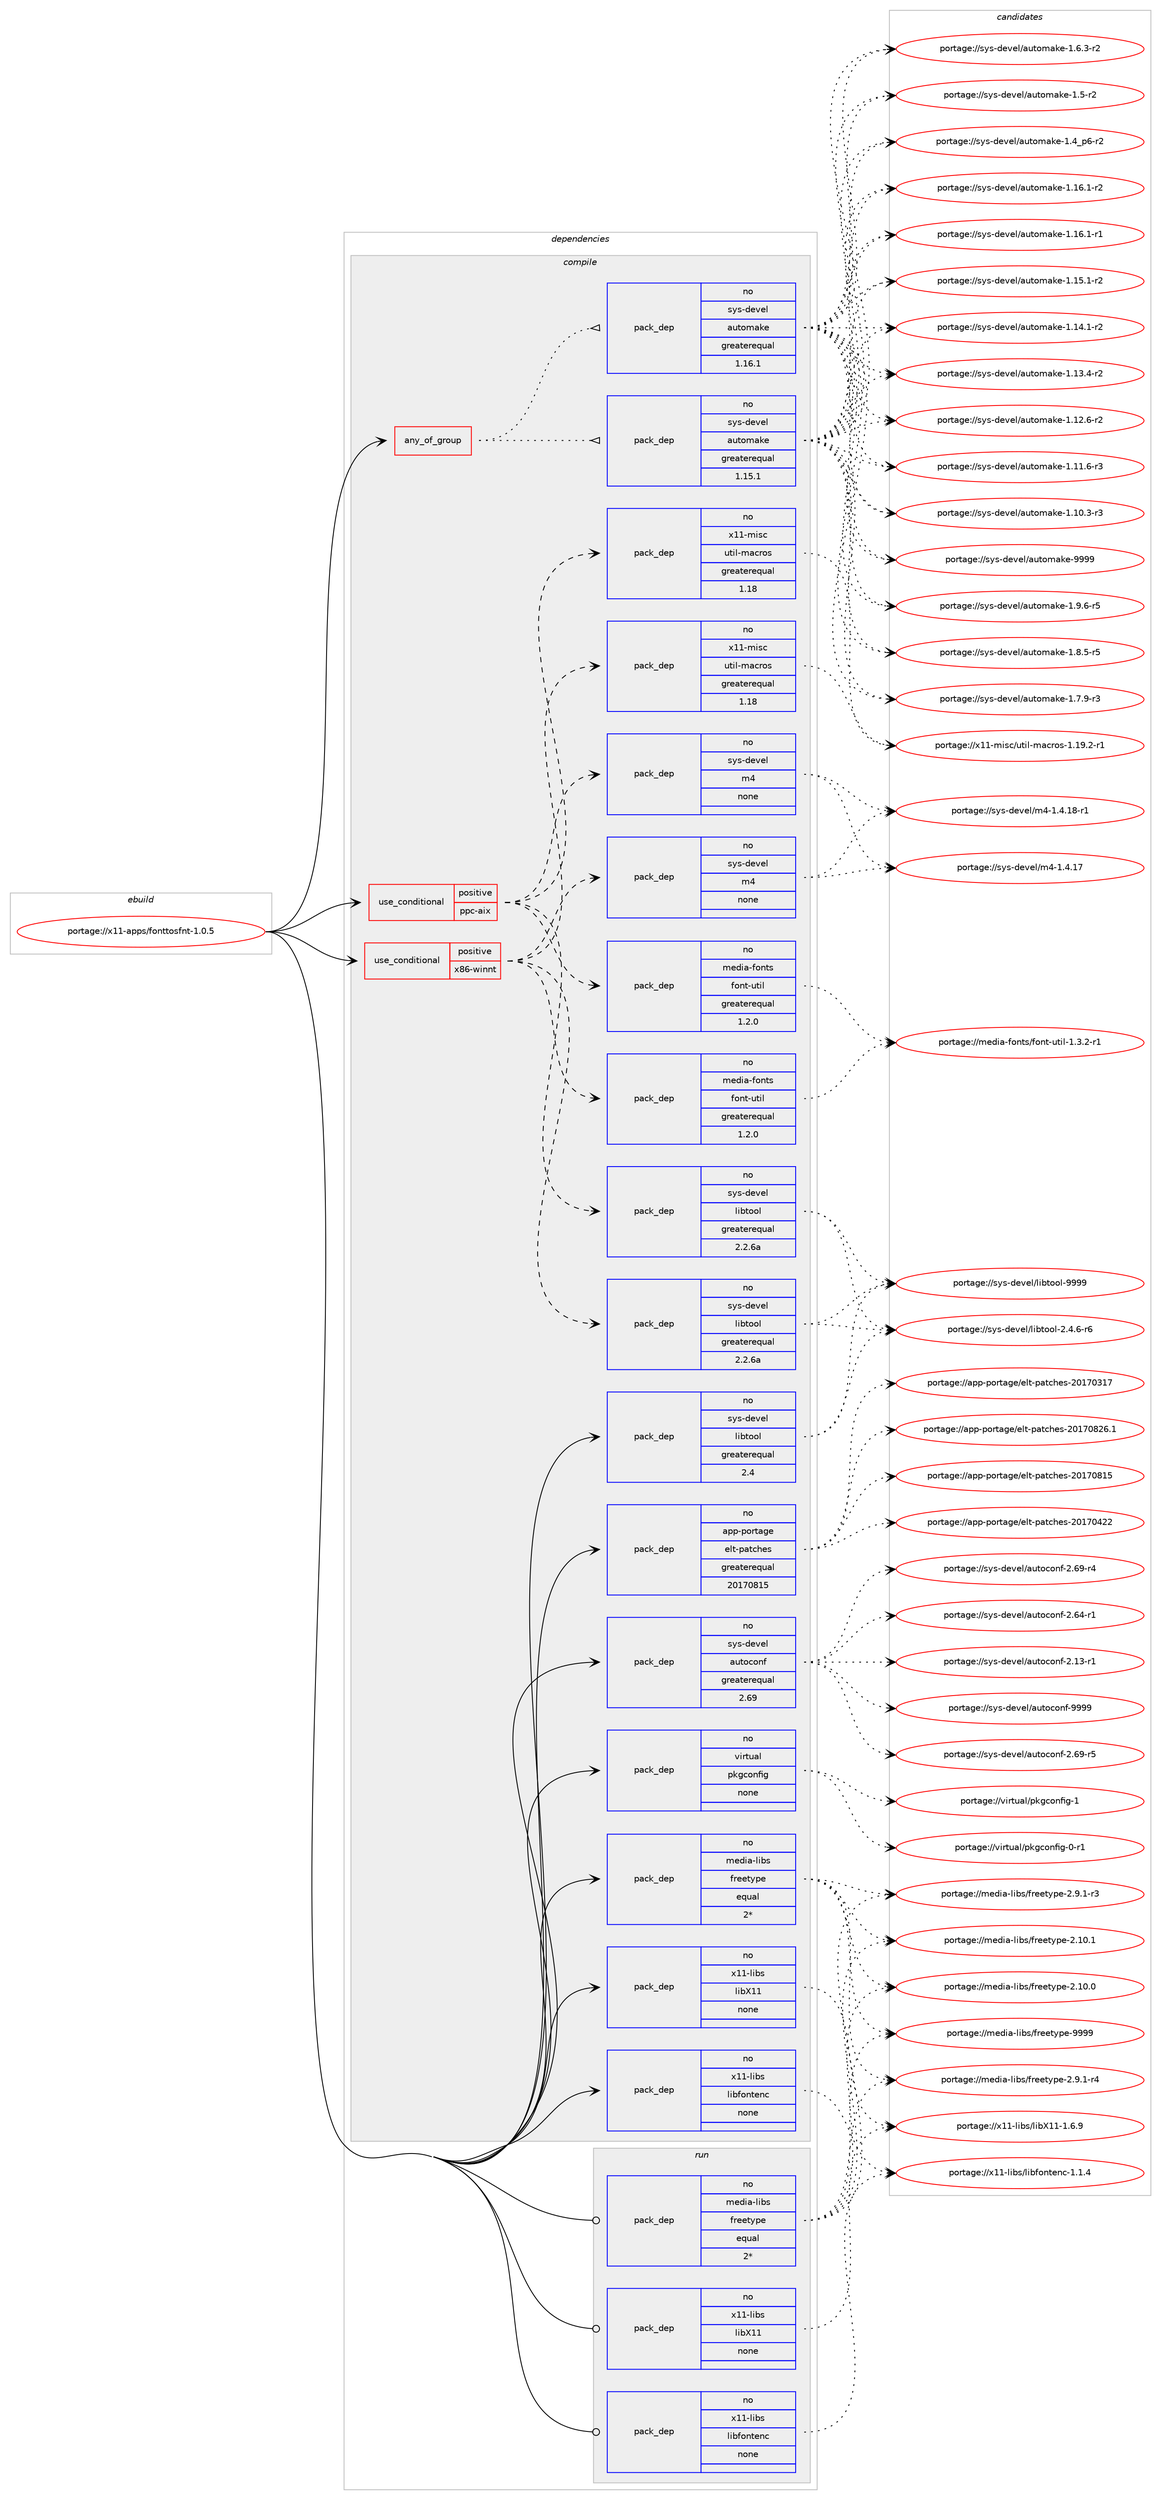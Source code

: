 digraph prolog {

# *************
# Graph options
# *************

newrank=true;
concentrate=true;
compound=true;
graph [rankdir=LR,fontname=Helvetica,fontsize=10,ranksep=1.5];#, ranksep=2.5, nodesep=0.2];
edge  [arrowhead=vee];
node  [fontname=Helvetica,fontsize=10];

# **********
# The ebuild
# **********

subgraph cluster_leftcol {
color=gray;
rank=same;
label=<<i>ebuild</i>>;
id [label="portage://x11-apps/fonttosfnt-1.0.5", color=red, width=4, href="../x11-apps/fonttosfnt-1.0.5.svg"];
}

# ****************
# The dependencies
# ****************

subgraph cluster_midcol {
color=gray;
label=<<i>dependencies</i>>;
subgraph cluster_compile {
fillcolor="#eeeeee";
style=filled;
label=<<i>compile</i>>;
subgraph any423 {
dependency22141 [label=<<TABLE BORDER="0" CELLBORDER="1" CELLSPACING="0" CELLPADDING="4"><TR><TD CELLPADDING="10">any_of_group</TD></TR></TABLE>>, shape=none, color=red];subgraph pack18807 {
dependency22142 [label=<<TABLE BORDER="0" CELLBORDER="1" CELLSPACING="0" CELLPADDING="4" WIDTH="220"><TR><TD ROWSPAN="6" CELLPADDING="30">pack_dep</TD></TR><TR><TD WIDTH="110">no</TD></TR><TR><TD>sys-devel</TD></TR><TR><TD>automake</TD></TR><TR><TD>greaterequal</TD></TR><TR><TD>1.16.1</TD></TR></TABLE>>, shape=none, color=blue];
}
dependency22141:e -> dependency22142:w [weight=20,style="dotted",arrowhead="oinv"];
subgraph pack18808 {
dependency22143 [label=<<TABLE BORDER="0" CELLBORDER="1" CELLSPACING="0" CELLPADDING="4" WIDTH="220"><TR><TD ROWSPAN="6" CELLPADDING="30">pack_dep</TD></TR><TR><TD WIDTH="110">no</TD></TR><TR><TD>sys-devel</TD></TR><TR><TD>automake</TD></TR><TR><TD>greaterequal</TD></TR><TR><TD>1.15.1</TD></TR></TABLE>>, shape=none, color=blue];
}
dependency22141:e -> dependency22143:w [weight=20,style="dotted",arrowhead="oinv"];
}
id:e -> dependency22141:w [weight=20,style="solid",arrowhead="vee"];
subgraph cond2896 {
dependency22144 [label=<<TABLE BORDER="0" CELLBORDER="1" CELLSPACING="0" CELLPADDING="4"><TR><TD ROWSPAN="3" CELLPADDING="10">use_conditional</TD></TR><TR><TD>positive</TD></TR><TR><TD>ppc-aix</TD></TR></TABLE>>, shape=none, color=red];
subgraph pack18809 {
dependency22145 [label=<<TABLE BORDER="0" CELLBORDER="1" CELLSPACING="0" CELLPADDING="4" WIDTH="220"><TR><TD ROWSPAN="6" CELLPADDING="30">pack_dep</TD></TR><TR><TD WIDTH="110">no</TD></TR><TR><TD>sys-devel</TD></TR><TR><TD>libtool</TD></TR><TR><TD>greaterequal</TD></TR><TR><TD>2.2.6a</TD></TR></TABLE>>, shape=none, color=blue];
}
dependency22144:e -> dependency22145:w [weight=20,style="dashed",arrowhead="vee"];
subgraph pack18810 {
dependency22146 [label=<<TABLE BORDER="0" CELLBORDER="1" CELLSPACING="0" CELLPADDING="4" WIDTH="220"><TR><TD ROWSPAN="6" CELLPADDING="30">pack_dep</TD></TR><TR><TD WIDTH="110">no</TD></TR><TR><TD>sys-devel</TD></TR><TR><TD>m4</TD></TR><TR><TD>none</TD></TR><TR><TD></TD></TR></TABLE>>, shape=none, color=blue];
}
dependency22144:e -> dependency22146:w [weight=20,style="dashed",arrowhead="vee"];
subgraph pack18811 {
dependency22147 [label=<<TABLE BORDER="0" CELLBORDER="1" CELLSPACING="0" CELLPADDING="4" WIDTH="220"><TR><TD ROWSPAN="6" CELLPADDING="30">pack_dep</TD></TR><TR><TD WIDTH="110">no</TD></TR><TR><TD>x11-misc</TD></TR><TR><TD>util-macros</TD></TR><TR><TD>greaterequal</TD></TR><TR><TD>1.18</TD></TR></TABLE>>, shape=none, color=blue];
}
dependency22144:e -> dependency22147:w [weight=20,style="dashed",arrowhead="vee"];
subgraph pack18812 {
dependency22148 [label=<<TABLE BORDER="0" CELLBORDER="1" CELLSPACING="0" CELLPADDING="4" WIDTH="220"><TR><TD ROWSPAN="6" CELLPADDING="30">pack_dep</TD></TR><TR><TD WIDTH="110">no</TD></TR><TR><TD>media-fonts</TD></TR><TR><TD>font-util</TD></TR><TR><TD>greaterequal</TD></TR><TR><TD>1.2.0</TD></TR></TABLE>>, shape=none, color=blue];
}
dependency22144:e -> dependency22148:w [weight=20,style="dashed",arrowhead="vee"];
}
id:e -> dependency22144:w [weight=20,style="solid",arrowhead="vee"];
subgraph cond2897 {
dependency22149 [label=<<TABLE BORDER="0" CELLBORDER="1" CELLSPACING="0" CELLPADDING="4"><TR><TD ROWSPAN="3" CELLPADDING="10">use_conditional</TD></TR><TR><TD>positive</TD></TR><TR><TD>x86-winnt</TD></TR></TABLE>>, shape=none, color=red];
subgraph pack18813 {
dependency22150 [label=<<TABLE BORDER="0" CELLBORDER="1" CELLSPACING="0" CELLPADDING="4" WIDTH="220"><TR><TD ROWSPAN="6" CELLPADDING="30">pack_dep</TD></TR><TR><TD WIDTH="110">no</TD></TR><TR><TD>sys-devel</TD></TR><TR><TD>libtool</TD></TR><TR><TD>greaterequal</TD></TR><TR><TD>2.2.6a</TD></TR></TABLE>>, shape=none, color=blue];
}
dependency22149:e -> dependency22150:w [weight=20,style="dashed",arrowhead="vee"];
subgraph pack18814 {
dependency22151 [label=<<TABLE BORDER="0" CELLBORDER="1" CELLSPACING="0" CELLPADDING="4" WIDTH="220"><TR><TD ROWSPAN="6" CELLPADDING="30">pack_dep</TD></TR><TR><TD WIDTH="110">no</TD></TR><TR><TD>sys-devel</TD></TR><TR><TD>m4</TD></TR><TR><TD>none</TD></TR><TR><TD></TD></TR></TABLE>>, shape=none, color=blue];
}
dependency22149:e -> dependency22151:w [weight=20,style="dashed",arrowhead="vee"];
subgraph pack18815 {
dependency22152 [label=<<TABLE BORDER="0" CELLBORDER="1" CELLSPACING="0" CELLPADDING="4" WIDTH="220"><TR><TD ROWSPAN="6" CELLPADDING="30">pack_dep</TD></TR><TR><TD WIDTH="110">no</TD></TR><TR><TD>x11-misc</TD></TR><TR><TD>util-macros</TD></TR><TR><TD>greaterequal</TD></TR><TR><TD>1.18</TD></TR></TABLE>>, shape=none, color=blue];
}
dependency22149:e -> dependency22152:w [weight=20,style="dashed",arrowhead="vee"];
subgraph pack18816 {
dependency22153 [label=<<TABLE BORDER="0" CELLBORDER="1" CELLSPACING="0" CELLPADDING="4" WIDTH="220"><TR><TD ROWSPAN="6" CELLPADDING="30">pack_dep</TD></TR><TR><TD WIDTH="110">no</TD></TR><TR><TD>media-fonts</TD></TR><TR><TD>font-util</TD></TR><TR><TD>greaterequal</TD></TR><TR><TD>1.2.0</TD></TR></TABLE>>, shape=none, color=blue];
}
dependency22149:e -> dependency22153:w [weight=20,style="dashed",arrowhead="vee"];
}
id:e -> dependency22149:w [weight=20,style="solid",arrowhead="vee"];
subgraph pack18817 {
dependency22154 [label=<<TABLE BORDER="0" CELLBORDER="1" CELLSPACING="0" CELLPADDING="4" WIDTH="220"><TR><TD ROWSPAN="6" CELLPADDING="30">pack_dep</TD></TR><TR><TD WIDTH="110">no</TD></TR><TR><TD>app-portage</TD></TR><TR><TD>elt-patches</TD></TR><TR><TD>greaterequal</TD></TR><TR><TD>20170815</TD></TR></TABLE>>, shape=none, color=blue];
}
id:e -> dependency22154:w [weight=20,style="solid",arrowhead="vee"];
subgraph pack18818 {
dependency22155 [label=<<TABLE BORDER="0" CELLBORDER="1" CELLSPACING="0" CELLPADDING="4" WIDTH="220"><TR><TD ROWSPAN="6" CELLPADDING="30">pack_dep</TD></TR><TR><TD WIDTH="110">no</TD></TR><TR><TD>media-libs</TD></TR><TR><TD>freetype</TD></TR><TR><TD>equal</TD></TR><TR><TD>2*</TD></TR></TABLE>>, shape=none, color=blue];
}
id:e -> dependency22155:w [weight=20,style="solid",arrowhead="vee"];
subgraph pack18819 {
dependency22156 [label=<<TABLE BORDER="0" CELLBORDER="1" CELLSPACING="0" CELLPADDING="4" WIDTH="220"><TR><TD ROWSPAN="6" CELLPADDING="30">pack_dep</TD></TR><TR><TD WIDTH="110">no</TD></TR><TR><TD>sys-devel</TD></TR><TR><TD>autoconf</TD></TR><TR><TD>greaterequal</TD></TR><TR><TD>2.69</TD></TR></TABLE>>, shape=none, color=blue];
}
id:e -> dependency22156:w [weight=20,style="solid",arrowhead="vee"];
subgraph pack18820 {
dependency22157 [label=<<TABLE BORDER="0" CELLBORDER="1" CELLSPACING="0" CELLPADDING="4" WIDTH="220"><TR><TD ROWSPAN="6" CELLPADDING="30">pack_dep</TD></TR><TR><TD WIDTH="110">no</TD></TR><TR><TD>sys-devel</TD></TR><TR><TD>libtool</TD></TR><TR><TD>greaterequal</TD></TR><TR><TD>2.4</TD></TR></TABLE>>, shape=none, color=blue];
}
id:e -> dependency22157:w [weight=20,style="solid",arrowhead="vee"];
subgraph pack18821 {
dependency22158 [label=<<TABLE BORDER="0" CELLBORDER="1" CELLSPACING="0" CELLPADDING="4" WIDTH="220"><TR><TD ROWSPAN="6" CELLPADDING="30">pack_dep</TD></TR><TR><TD WIDTH="110">no</TD></TR><TR><TD>virtual</TD></TR><TR><TD>pkgconfig</TD></TR><TR><TD>none</TD></TR><TR><TD></TD></TR></TABLE>>, shape=none, color=blue];
}
id:e -> dependency22158:w [weight=20,style="solid",arrowhead="vee"];
subgraph pack18822 {
dependency22159 [label=<<TABLE BORDER="0" CELLBORDER="1" CELLSPACING="0" CELLPADDING="4" WIDTH="220"><TR><TD ROWSPAN="6" CELLPADDING="30">pack_dep</TD></TR><TR><TD WIDTH="110">no</TD></TR><TR><TD>x11-libs</TD></TR><TR><TD>libX11</TD></TR><TR><TD>none</TD></TR><TR><TD></TD></TR></TABLE>>, shape=none, color=blue];
}
id:e -> dependency22159:w [weight=20,style="solid",arrowhead="vee"];
subgraph pack18823 {
dependency22160 [label=<<TABLE BORDER="0" CELLBORDER="1" CELLSPACING="0" CELLPADDING="4" WIDTH="220"><TR><TD ROWSPAN="6" CELLPADDING="30">pack_dep</TD></TR><TR><TD WIDTH="110">no</TD></TR><TR><TD>x11-libs</TD></TR><TR><TD>libfontenc</TD></TR><TR><TD>none</TD></TR><TR><TD></TD></TR></TABLE>>, shape=none, color=blue];
}
id:e -> dependency22160:w [weight=20,style="solid",arrowhead="vee"];
}
subgraph cluster_compileandrun {
fillcolor="#eeeeee";
style=filled;
label=<<i>compile and run</i>>;
}
subgraph cluster_run {
fillcolor="#eeeeee";
style=filled;
label=<<i>run</i>>;
subgraph pack18824 {
dependency22161 [label=<<TABLE BORDER="0" CELLBORDER="1" CELLSPACING="0" CELLPADDING="4" WIDTH="220"><TR><TD ROWSPAN="6" CELLPADDING="30">pack_dep</TD></TR><TR><TD WIDTH="110">no</TD></TR><TR><TD>media-libs</TD></TR><TR><TD>freetype</TD></TR><TR><TD>equal</TD></TR><TR><TD>2*</TD></TR></TABLE>>, shape=none, color=blue];
}
id:e -> dependency22161:w [weight=20,style="solid",arrowhead="odot"];
subgraph pack18825 {
dependency22162 [label=<<TABLE BORDER="0" CELLBORDER="1" CELLSPACING="0" CELLPADDING="4" WIDTH="220"><TR><TD ROWSPAN="6" CELLPADDING="30">pack_dep</TD></TR><TR><TD WIDTH="110">no</TD></TR><TR><TD>x11-libs</TD></TR><TR><TD>libX11</TD></TR><TR><TD>none</TD></TR><TR><TD></TD></TR></TABLE>>, shape=none, color=blue];
}
id:e -> dependency22162:w [weight=20,style="solid",arrowhead="odot"];
subgraph pack18826 {
dependency22163 [label=<<TABLE BORDER="0" CELLBORDER="1" CELLSPACING="0" CELLPADDING="4" WIDTH="220"><TR><TD ROWSPAN="6" CELLPADDING="30">pack_dep</TD></TR><TR><TD WIDTH="110">no</TD></TR><TR><TD>x11-libs</TD></TR><TR><TD>libfontenc</TD></TR><TR><TD>none</TD></TR><TR><TD></TD></TR></TABLE>>, shape=none, color=blue];
}
id:e -> dependency22163:w [weight=20,style="solid",arrowhead="odot"];
}
}

# **************
# The candidates
# **************

subgraph cluster_choices {
rank=same;
color=gray;
label=<<i>candidates</i>>;

subgraph choice18807 {
color=black;
nodesep=1;
choice115121115451001011181011084797117116111109971071014557575757 [label="portage://sys-devel/automake-9999", color=red, width=4,href="../sys-devel/automake-9999.svg"];
choice115121115451001011181011084797117116111109971071014549465746544511453 [label="portage://sys-devel/automake-1.9.6-r5", color=red, width=4,href="../sys-devel/automake-1.9.6-r5.svg"];
choice115121115451001011181011084797117116111109971071014549465646534511453 [label="portage://sys-devel/automake-1.8.5-r5", color=red, width=4,href="../sys-devel/automake-1.8.5-r5.svg"];
choice115121115451001011181011084797117116111109971071014549465546574511451 [label="portage://sys-devel/automake-1.7.9-r3", color=red, width=4,href="../sys-devel/automake-1.7.9-r3.svg"];
choice115121115451001011181011084797117116111109971071014549465446514511450 [label="portage://sys-devel/automake-1.6.3-r2", color=red, width=4,href="../sys-devel/automake-1.6.3-r2.svg"];
choice11512111545100101118101108479711711611110997107101454946534511450 [label="portage://sys-devel/automake-1.5-r2", color=red, width=4,href="../sys-devel/automake-1.5-r2.svg"];
choice115121115451001011181011084797117116111109971071014549465295112544511450 [label="portage://sys-devel/automake-1.4_p6-r2", color=red, width=4,href="../sys-devel/automake-1.4_p6-r2.svg"];
choice11512111545100101118101108479711711611110997107101454946495446494511450 [label="portage://sys-devel/automake-1.16.1-r2", color=red, width=4,href="../sys-devel/automake-1.16.1-r2.svg"];
choice11512111545100101118101108479711711611110997107101454946495446494511449 [label="portage://sys-devel/automake-1.16.1-r1", color=red, width=4,href="../sys-devel/automake-1.16.1-r1.svg"];
choice11512111545100101118101108479711711611110997107101454946495346494511450 [label="portage://sys-devel/automake-1.15.1-r2", color=red, width=4,href="../sys-devel/automake-1.15.1-r2.svg"];
choice11512111545100101118101108479711711611110997107101454946495246494511450 [label="portage://sys-devel/automake-1.14.1-r2", color=red, width=4,href="../sys-devel/automake-1.14.1-r2.svg"];
choice11512111545100101118101108479711711611110997107101454946495146524511450 [label="portage://sys-devel/automake-1.13.4-r2", color=red, width=4,href="../sys-devel/automake-1.13.4-r2.svg"];
choice11512111545100101118101108479711711611110997107101454946495046544511450 [label="portage://sys-devel/automake-1.12.6-r2", color=red, width=4,href="../sys-devel/automake-1.12.6-r2.svg"];
choice11512111545100101118101108479711711611110997107101454946494946544511451 [label="portage://sys-devel/automake-1.11.6-r3", color=red, width=4,href="../sys-devel/automake-1.11.6-r3.svg"];
choice11512111545100101118101108479711711611110997107101454946494846514511451 [label="portage://sys-devel/automake-1.10.3-r3", color=red, width=4,href="../sys-devel/automake-1.10.3-r3.svg"];
dependency22142:e -> choice115121115451001011181011084797117116111109971071014557575757:w [style=dotted,weight="100"];
dependency22142:e -> choice115121115451001011181011084797117116111109971071014549465746544511453:w [style=dotted,weight="100"];
dependency22142:e -> choice115121115451001011181011084797117116111109971071014549465646534511453:w [style=dotted,weight="100"];
dependency22142:e -> choice115121115451001011181011084797117116111109971071014549465546574511451:w [style=dotted,weight="100"];
dependency22142:e -> choice115121115451001011181011084797117116111109971071014549465446514511450:w [style=dotted,weight="100"];
dependency22142:e -> choice11512111545100101118101108479711711611110997107101454946534511450:w [style=dotted,weight="100"];
dependency22142:e -> choice115121115451001011181011084797117116111109971071014549465295112544511450:w [style=dotted,weight="100"];
dependency22142:e -> choice11512111545100101118101108479711711611110997107101454946495446494511450:w [style=dotted,weight="100"];
dependency22142:e -> choice11512111545100101118101108479711711611110997107101454946495446494511449:w [style=dotted,weight="100"];
dependency22142:e -> choice11512111545100101118101108479711711611110997107101454946495346494511450:w [style=dotted,weight="100"];
dependency22142:e -> choice11512111545100101118101108479711711611110997107101454946495246494511450:w [style=dotted,weight="100"];
dependency22142:e -> choice11512111545100101118101108479711711611110997107101454946495146524511450:w [style=dotted,weight="100"];
dependency22142:e -> choice11512111545100101118101108479711711611110997107101454946495046544511450:w [style=dotted,weight="100"];
dependency22142:e -> choice11512111545100101118101108479711711611110997107101454946494946544511451:w [style=dotted,weight="100"];
dependency22142:e -> choice11512111545100101118101108479711711611110997107101454946494846514511451:w [style=dotted,weight="100"];
}
subgraph choice18808 {
color=black;
nodesep=1;
choice115121115451001011181011084797117116111109971071014557575757 [label="portage://sys-devel/automake-9999", color=red, width=4,href="../sys-devel/automake-9999.svg"];
choice115121115451001011181011084797117116111109971071014549465746544511453 [label="portage://sys-devel/automake-1.9.6-r5", color=red, width=4,href="../sys-devel/automake-1.9.6-r5.svg"];
choice115121115451001011181011084797117116111109971071014549465646534511453 [label="portage://sys-devel/automake-1.8.5-r5", color=red, width=4,href="../sys-devel/automake-1.8.5-r5.svg"];
choice115121115451001011181011084797117116111109971071014549465546574511451 [label="portage://sys-devel/automake-1.7.9-r3", color=red, width=4,href="../sys-devel/automake-1.7.9-r3.svg"];
choice115121115451001011181011084797117116111109971071014549465446514511450 [label="portage://sys-devel/automake-1.6.3-r2", color=red, width=4,href="../sys-devel/automake-1.6.3-r2.svg"];
choice11512111545100101118101108479711711611110997107101454946534511450 [label="portage://sys-devel/automake-1.5-r2", color=red, width=4,href="../sys-devel/automake-1.5-r2.svg"];
choice115121115451001011181011084797117116111109971071014549465295112544511450 [label="portage://sys-devel/automake-1.4_p6-r2", color=red, width=4,href="../sys-devel/automake-1.4_p6-r2.svg"];
choice11512111545100101118101108479711711611110997107101454946495446494511450 [label="portage://sys-devel/automake-1.16.1-r2", color=red, width=4,href="../sys-devel/automake-1.16.1-r2.svg"];
choice11512111545100101118101108479711711611110997107101454946495446494511449 [label="portage://sys-devel/automake-1.16.1-r1", color=red, width=4,href="../sys-devel/automake-1.16.1-r1.svg"];
choice11512111545100101118101108479711711611110997107101454946495346494511450 [label="portage://sys-devel/automake-1.15.1-r2", color=red, width=4,href="../sys-devel/automake-1.15.1-r2.svg"];
choice11512111545100101118101108479711711611110997107101454946495246494511450 [label="portage://sys-devel/automake-1.14.1-r2", color=red, width=4,href="../sys-devel/automake-1.14.1-r2.svg"];
choice11512111545100101118101108479711711611110997107101454946495146524511450 [label="portage://sys-devel/automake-1.13.4-r2", color=red, width=4,href="../sys-devel/automake-1.13.4-r2.svg"];
choice11512111545100101118101108479711711611110997107101454946495046544511450 [label="portage://sys-devel/automake-1.12.6-r2", color=red, width=4,href="../sys-devel/automake-1.12.6-r2.svg"];
choice11512111545100101118101108479711711611110997107101454946494946544511451 [label="portage://sys-devel/automake-1.11.6-r3", color=red, width=4,href="../sys-devel/automake-1.11.6-r3.svg"];
choice11512111545100101118101108479711711611110997107101454946494846514511451 [label="portage://sys-devel/automake-1.10.3-r3", color=red, width=4,href="../sys-devel/automake-1.10.3-r3.svg"];
dependency22143:e -> choice115121115451001011181011084797117116111109971071014557575757:w [style=dotted,weight="100"];
dependency22143:e -> choice115121115451001011181011084797117116111109971071014549465746544511453:w [style=dotted,weight="100"];
dependency22143:e -> choice115121115451001011181011084797117116111109971071014549465646534511453:w [style=dotted,weight="100"];
dependency22143:e -> choice115121115451001011181011084797117116111109971071014549465546574511451:w [style=dotted,weight="100"];
dependency22143:e -> choice115121115451001011181011084797117116111109971071014549465446514511450:w [style=dotted,weight="100"];
dependency22143:e -> choice11512111545100101118101108479711711611110997107101454946534511450:w [style=dotted,weight="100"];
dependency22143:e -> choice115121115451001011181011084797117116111109971071014549465295112544511450:w [style=dotted,weight="100"];
dependency22143:e -> choice11512111545100101118101108479711711611110997107101454946495446494511450:w [style=dotted,weight="100"];
dependency22143:e -> choice11512111545100101118101108479711711611110997107101454946495446494511449:w [style=dotted,weight="100"];
dependency22143:e -> choice11512111545100101118101108479711711611110997107101454946495346494511450:w [style=dotted,weight="100"];
dependency22143:e -> choice11512111545100101118101108479711711611110997107101454946495246494511450:w [style=dotted,weight="100"];
dependency22143:e -> choice11512111545100101118101108479711711611110997107101454946495146524511450:w [style=dotted,weight="100"];
dependency22143:e -> choice11512111545100101118101108479711711611110997107101454946495046544511450:w [style=dotted,weight="100"];
dependency22143:e -> choice11512111545100101118101108479711711611110997107101454946494946544511451:w [style=dotted,weight="100"];
dependency22143:e -> choice11512111545100101118101108479711711611110997107101454946494846514511451:w [style=dotted,weight="100"];
}
subgraph choice18809 {
color=black;
nodesep=1;
choice1151211154510010111810110847108105981161111111084557575757 [label="portage://sys-devel/libtool-9999", color=red, width=4,href="../sys-devel/libtool-9999.svg"];
choice1151211154510010111810110847108105981161111111084550465246544511454 [label="portage://sys-devel/libtool-2.4.6-r6", color=red, width=4,href="../sys-devel/libtool-2.4.6-r6.svg"];
dependency22145:e -> choice1151211154510010111810110847108105981161111111084557575757:w [style=dotted,weight="100"];
dependency22145:e -> choice1151211154510010111810110847108105981161111111084550465246544511454:w [style=dotted,weight="100"];
}
subgraph choice18810 {
color=black;
nodesep=1;
choice115121115451001011181011084710952454946524649564511449 [label="portage://sys-devel/m4-1.4.18-r1", color=red, width=4,href="../sys-devel/m4-1.4.18-r1.svg"];
choice11512111545100101118101108471095245494652464955 [label="portage://sys-devel/m4-1.4.17", color=red, width=4,href="../sys-devel/m4-1.4.17.svg"];
dependency22146:e -> choice115121115451001011181011084710952454946524649564511449:w [style=dotted,weight="100"];
dependency22146:e -> choice11512111545100101118101108471095245494652464955:w [style=dotted,weight="100"];
}
subgraph choice18811 {
color=black;
nodesep=1;
choice1204949451091051159947117116105108451099799114111115454946495746504511449 [label="portage://x11-misc/util-macros-1.19.2-r1", color=red, width=4,href="../x11-misc/util-macros-1.19.2-r1.svg"];
dependency22147:e -> choice1204949451091051159947117116105108451099799114111115454946495746504511449:w [style=dotted,weight="100"];
}
subgraph choice18812 {
color=black;
nodesep=1;
choice109101100105974510211111011611547102111110116451171161051084549465146504511449 [label="portage://media-fonts/font-util-1.3.2-r1", color=red, width=4,href="../media-fonts/font-util-1.3.2-r1.svg"];
dependency22148:e -> choice109101100105974510211111011611547102111110116451171161051084549465146504511449:w [style=dotted,weight="100"];
}
subgraph choice18813 {
color=black;
nodesep=1;
choice1151211154510010111810110847108105981161111111084557575757 [label="portage://sys-devel/libtool-9999", color=red, width=4,href="../sys-devel/libtool-9999.svg"];
choice1151211154510010111810110847108105981161111111084550465246544511454 [label="portage://sys-devel/libtool-2.4.6-r6", color=red, width=4,href="../sys-devel/libtool-2.4.6-r6.svg"];
dependency22150:e -> choice1151211154510010111810110847108105981161111111084557575757:w [style=dotted,weight="100"];
dependency22150:e -> choice1151211154510010111810110847108105981161111111084550465246544511454:w [style=dotted,weight="100"];
}
subgraph choice18814 {
color=black;
nodesep=1;
choice115121115451001011181011084710952454946524649564511449 [label="portage://sys-devel/m4-1.4.18-r1", color=red, width=4,href="../sys-devel/m4-1.4.18-r1.svg"];
choice11512111545100101118101108471095245494652464955 [label="portage://sys-devel/m4-1.4.17", color=red, width=4,href="../sys-devel/m4-1.4.17.svg"];
dependency22151:e -> choice115121115451001011181011084710952454946524649564511449:w [style=dotted,weight="100"];
dependency22151:e -> choice11512111545100101118101108471095245494652464955:w [style=dotted,weight="100"];
}
subgraph choice18815 {
color=black;
nodesep=1;
choice1204949451091051159947117116105108451099799114111115454946495746504511449 [label="portage://x11-misc/util-macros-1.19.2-r1", color=red, width=4,href="../x11-misc/util-macros-1.19.2-r1.svg"];
dependency22152:e -> choice1204949451091051159947117116105108451099799114111115454946495746504511449:w [style=dotted,weight="100"];
}
subgraph choice18816 {
color=black;
nodesep=1;
choice109101100105974510211111011611547102111110116451171161051084549465146504511449 [label="portage://media-fonts/font-util-1.3.2-r1", color=red, width=4,href="../media-fonts/font-util-1.3.2-r1.svg"];
dependency22153:e -> choice109101100105974510211111011611547102111110116451171161051084549465146504511449:w [style=dotted,weight="100"];
}
subgraph choice18817 {
color=black;
nodesep=1;
choice971121124511211111411697103101471011081164511297116991041011154550484955485650544649 [label="portage://app-portage/elt-patches-20170826.1", color=red, width=4,href="../app-portage/elt-patches-20170826.1.svg"];
choice97112112451121111141169710310147101108116451129711699104101115455048495548564953 [label="portage://app-portage/elt-patches-20170815", color=red, width=4,href="../app-portage/elt-patches-20170815.svg"];
choice97112112451121111141169710310147101108116451129711699104101115455048495548525050 [label="portage://app-portage/elt-patches-20170422", color=red, width=4,href="../app-portage/elt-patches-20170422.svg"];
choice97112112451121111141169710310147101108116451129711699104101115455048495548514955 [label="portage://app-portage/elt-patches-20170317", color=red, width=4,href="../app-portage/elt-patches-20170317.svg"];
dependency22154:e -> choice971121124511211111411697103101471011081164511297116991041011154550484955485650544649:w [style=dotted,weight="100"];
dependency22154:e -> choice97112112451121111141169710310147101108116451129711699104101115455048495548564953:w [style=dotted,weight="100"];
dependency22154:e -> choice97112112451121111141169710310147101108116451129711699104101115455048495548525050:w [style=dotted,weight="100"];
dependency22154:e -> choice97112112451121111141169710310147101108116451129711699104101115455048495548514955:w [style=dotted,weight="100"];
}
subgraph choice18818 {
color=black;
nodesep=1;
choice109101100105974510810598115471021141011011161211121014557575757 [label="portage://media-libs/freetype-9999", color=red, width=4,href="../media-libs/freetype-9999.svg"];
choice109101100105974510810598115471021141011011161211121014550465746494511452 [label="portage://media-libs/freetype-2.9.1-r4", color=red, width=4,href="../media-libs/freetype-2.9.1-r4.svg"];
choice109101100105974510810598115471021141011011161211121014550465746494511451 [label="portage://media-libs/freetype-2.9.1-r3", color=red, width=4,href="../media-libs/freetype-2.9.1-r3.svg"];
choice1091011001059745108105981154710211410110111612111210145504649484649 [label="portage://media-libs/freetype-2.10.1", color=red, width=4,href="../media-libs/freetype-2.10.1.svg"];
choice1091011001059745108105981154710211410110111612111210145504649484648 [label="portage://media-libs/freetype-2.10.0", color=red, width=4,href="../media-libs/freetype-2.10.0.svg"];
dependency22155:e -> choice109101100105974510810598115471021141011011161211121014557575757:w [style=dotted,weight="100"];
dependency22155:e -> choice109101100105974510810598115471021141011011161211121014550465746494511452:w [style=dotted,weight="100"];
dependency22155:e -> choice109101100105974510810598115471021141011011161211121014550465746494511451:w [style=dotted,weight="100"];
dependency22155:e -> choice1091011001059745108105981154710211410110111612111210145504649484649:w [style=dotted,weight="100"];
dependency22155:e -> choice1091011001059745108105981154710211410110111612111210145504649484648:w [style=dotted,weight="100"];
}
subgraph choice18819 {
color=black;
nodesep=1;
choice115121115451001011181011084797117116111991111101024557575757 [label="portage://sys-devel/autoconf-9999", color=red, width=4,href="../sys-devel/autoconf-9999.svg"];
choice1151211154510010111810110847971171161119911111010245504654574511453 [label="portage://sys-devel/autoconf-2.69-r5", color=red, width=4,href="../sys-devel/autoconf-2.69-r5.svg"];
choice1151211154510010111810110847971171161119911111010245504654574511452 [label="portage://sys-devel/autoconf-2.69-r4", color=red, width=4,href="../sys-devel/autoconf-2.69-r4.svg"];
choice1151211154510010111810110847971171161119911111010245504654524511449 [label="portage://sys-devel/autoconf-2.64-r1", color=red, width=4,href="../sys-devel/autoconf-2.64-r1.svg"];
choice1151211154510010111810110847971171161119911111010245504649514511449 [label="portage://sys-devel/autoconf-2.13-r1", color=red, width=4,href="../sys-devel/autoconf-2.13-r1.svg"];
dependency22156:e -> choice115121115451001011181011084797117116111991111101024557575757:w [style=dotted,weight="100"];
dependency22156:e -> choice1151211154510010111810110847971171161119911111010245504654574511453:w [style=dotted,weight="100"];
dependency22156:e -> choice1151211154510010111810110847971171161119911111010245504654574511452:w [style=dotted,weight="100"];
dependency22156:e -> choice1151211154510010111810110847971171161119911111010245504654524511449:w [style=dotted,weight="100"];
dependency22156:e -> choice1151211154510010111810110847971171161119911111010245504649514511449:w [style=dotted,weight="100"];
}
subgraph choice18820 {
color=black;
nodesep=1;
choice1151211154510010111810110847108105981161111111084557575757 [label="portage://sys-devel/libtool-9999", color=red, width=4,href="../sys-devel/libtool-9999.svg"];
choice1151211154510010111810110847108105981161111111084550465246544511454 [label="portage://sys-devel/libtool-2.4.6-r6", color=red, width=4,href="../sys-devel/libtool-2.4.6-r6.svg"];
dependency22157:e -> choice1151211154510010111810110847108105981161111111084557575757:w [style=dotted,weight="100"];
dependency22157:e -> choice1151211154510010111810110847108105981161111111084550465246544511454:w [style=dotted,weight="100"];
}
subgraph choice18821 {
color=black;
nodesep=1;
choice1181051141161179710847112107103991111101021051034549 [label="portage://virtual/pkgconfig-1", color=red, width=4,href="../virtual/pkgconfig-1.svg"];
choice11810511411611797108471121071039911111010210510345484511449 [label="portage://virtual/pkgconfig-0-r1", color=red, width=4,href="../virtual/pkgconfig-0-r1.svg"];
dependency22158:e -> choice1181051141161179710847112107103991111101021051034549:w [style=dotted,weight="100"];
dependency22158:e -> choice11810511411611797108471121071039911111010210510345484511449:w [style=dotted,weight="100"];
}
subgraph choice18822 {
color=black;
nodesep=1;
choice120494945108105981154710810598884949454946544657 [label="portage://x11-libs/libX11-1.6.9", color=red, width=4,href="../x11-libs/libX11-1.6.9.svg"];
dependency22159:e -> choice120494945108105981154710810598884949454946544657:w [style=dotted,weight="100"];
}
subgraph choice18823 {
color=black;
nodesep=1;
choice12049494510810598115471081059810211111011610111099454946494652 [label="portage://x11-libs/libfontenc-1.1.4", color=red, width=4,href="../x11-libs/libfontenc-1.1.4.svg"];
dependency22160:e -> choice12049494510810598115471081059810211111011610111099454946494652:w [style=dotted,weight="100"];
}
subgraph choice18824 {
color=black;
nodesep=1;
choice109101100105974510810598115471021141011011161211121014557575757 [label="portage://media-libs/freetype-9999", color=red, width=4,href="../media-libs/freetype-9999.svg"];
choice109101100105974510810598115471021141011011161211121014550465746494511452 [label="portage://media-libs/freetype-2.9.1-r4", color=red, width=4,href="../media-libs/freetype-2.9.1-r4.svg"];
choice109101100105974510810598115471021141011011161211121014550465746494511451 [label="portage://media-libs/freetype-2.9.1-r3", color=red, width=4,href="../media-libs/freetype-2.9.1-r3.svg"];
choice1091011001059745108105981154710211410110111612111210145504649484649 [label="portage://media-libs/freetype-2.10.1", color=red, width=4,href="../media-libs/freetype-2.10.1.svg"];
choice1091011001059745108105981154710211410110111612111210145504649484648 [label="portage://media-libs/freetype-2.10.0", color=red, width=4,href="../media-libs/freetype-2.10.0.svg"];
dependency22161:e -> choice109101100105974510810598115471021141011011161211121014557575757:w [style=dotted,weight="100"];
dependency22161:e -> choice109101100105974510810598115471021141011011161211121014550465746494511452:w [style=dotted,weight="100"];
dependency22161:e -> choice109101100105974510810598115471021141011011161211121014550465746494511451:w [style=dotted,weight="100"];
dependency22161:e -> choice1091011001059745108105981154710211410110111612111210145504649484649:w [style=dotted,weight="100"];
dependency22161:e -> choice1091011001059745108105981154710211410110111612111210145504649484648:w [style=dotted,weight="100"];
}
subgraph choice18825 {
color=black;
nodesep=1;
choice120494945108105981154710810598884949454946544657 [label="portage://x11-libs/libX11-1.6.9", color=red, width=4,href="../x11-libs/libX11-1.6.9.svg"];
dependency22162:e -> choice120494945108105981154710810598884949454946544657:w [style=dotted,weight="100"];
}
subgraph choice18826 {
color=black;
nodesep=1;
choice12049494510810598115471081059810211111011610111099454946494652 [label="portage://x11-libs/libfontenc-1.1.4", color=red, width=4,href="../x11-libs/libfontenc-1.1.4.svg"];
dependency22163:e -> choice12049494510810598115471081059810211111011610111099454946494652:w [style=dotted,weight="100"];
}
}

}
